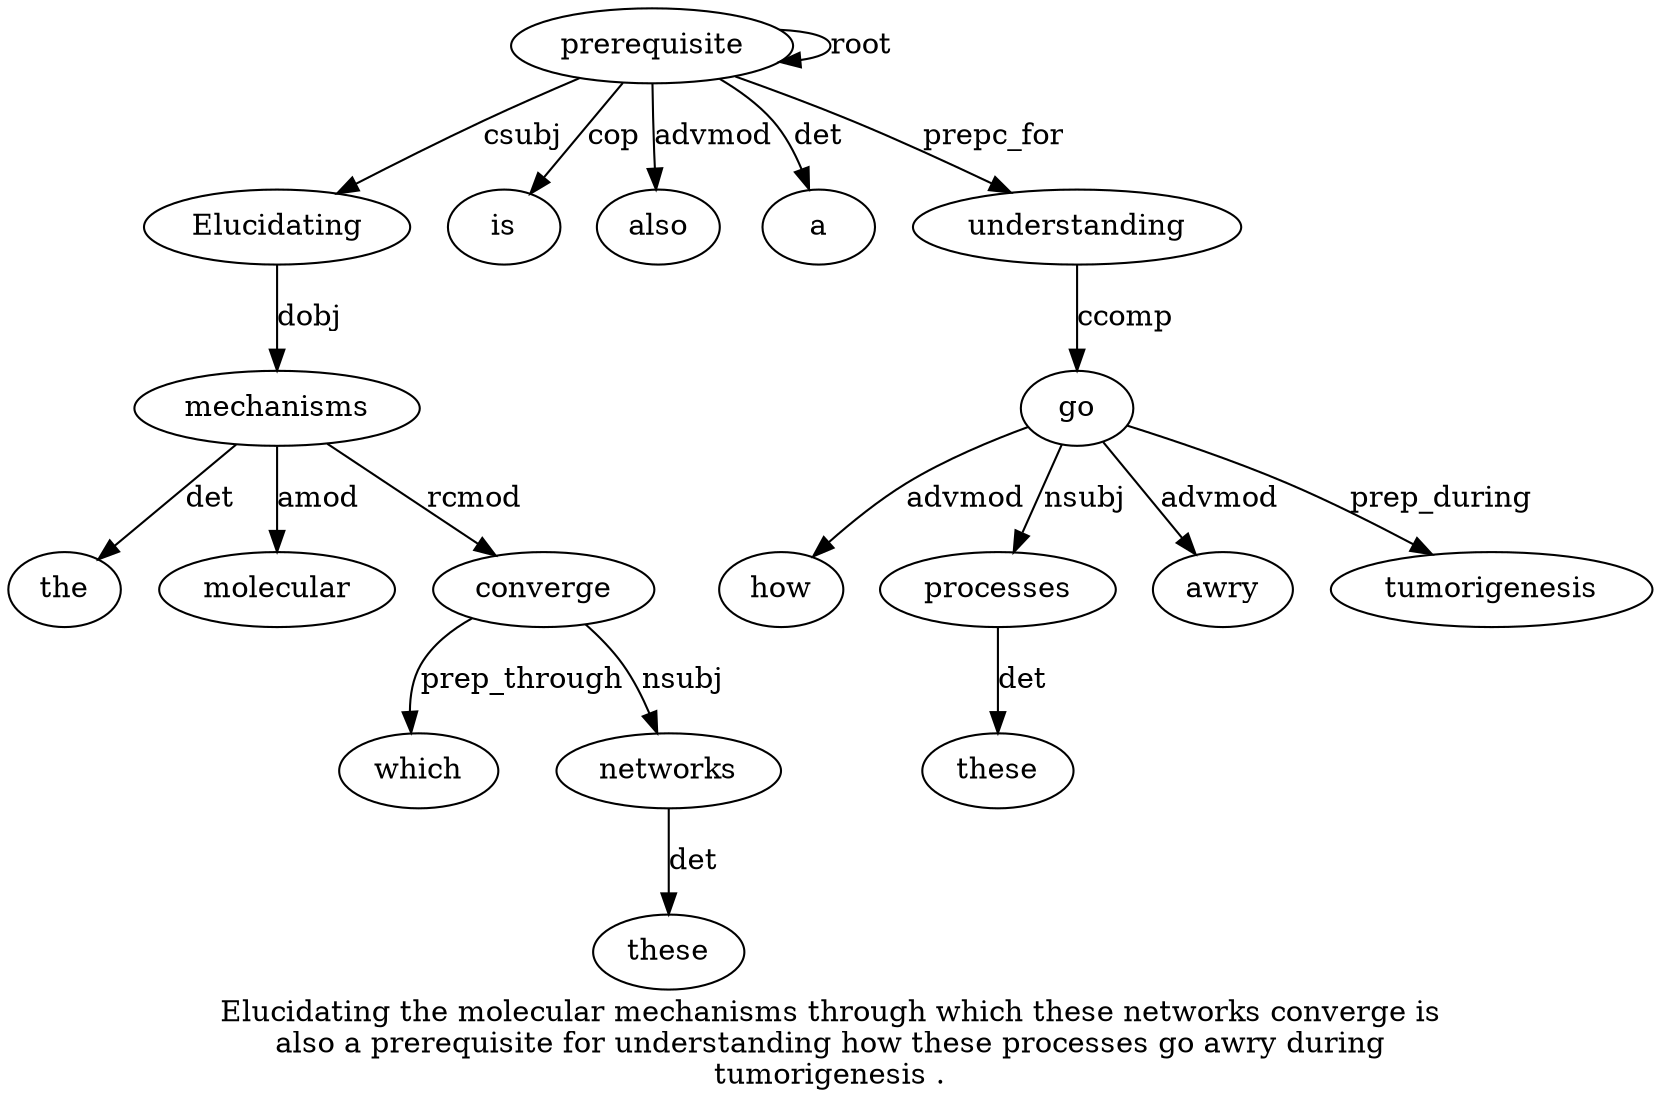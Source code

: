 digraph "Elucidating the molecular mechanisms through which these networks converge is also a prerequisite for understanding how these processes go awry during tumorigenesis ." {
label="Elucidating the molecular mechanisms through which these networks converge is
also a prerequisite for understanding how these processes go awry during
tumorigenesis .";
prerequisite13 [style=filled, fillcolor=white, label=prerequisite];
Elucidating1 [style=filled, fillcolor=white, label=Elucidating];
prerequisite13 -> Elucidating1  [label=csubj];
mechanisms4 [style=filled, fillcolor=white, label=mechanisms];
the2 [style=filled, fillcolor=white, label=the];
mechanisms4 -> the2  [label=det];
molecular3 [style=filled, fillcolor=white, label=molecular];
mechanisms4 -> molecular3  [label=amod];
Elucidating1 -> mechanisms4  [label=dobj];
converge9 [style=filled, fillcolor=white, label=converge];
which6 [style=filled, fillcolor=white, label=which];
converge9 -> which6  [label=prep_through];
networks8 [style=filled, fillcolor=white, label=networks];
these7 [style=filled, fillcolor=white, label=these];
networks8 -> these7  [label=det];
converge9 -> networks8  [label=nsubj];
mechanisms4 -> converge9  [label=rcmod];
is10 [style=filled, fillcolor=white, label=is];
prerequisite13 -> is10  [label=cop];
also11 [style=filled, fillcolor=white, label=also];
prerequisite13 -> also11  [label=advmod];
a12 [style=filled, fillcolor=white, label=a];
prerequisite13 -> a12  [label=det];
prerequisite13 -> prerequisite13  [label=root];
understanding15 [style=filled, fillcolor=white, label=understanding];
prerequisite13 -> understanding15  [label=prepc_for];
go19 [style=filled, fillcolor=white, label=go];
how16 [style=filled, fillcolor=white, label=how];
go19 -> how16  [label=advmod];
processes18 [style=filled, fillcolor=white, label=processes];
these17 [style=filled, fillcolor=white, label=these];
processes18 -> these17  [label=det];
go19 -> processes18  [label=nsubj];
understanding15 -> go19  [label=ccomp];
awry20 [style=filled, fillcolor=white, label=awry];
go19 -> awry20  [label=advmod];
tumorigenesis22 [style=filled, fillcolor=white, label=tumorigenesis];
go19 -> tumorigenesis22  [label=prep_during];
}
